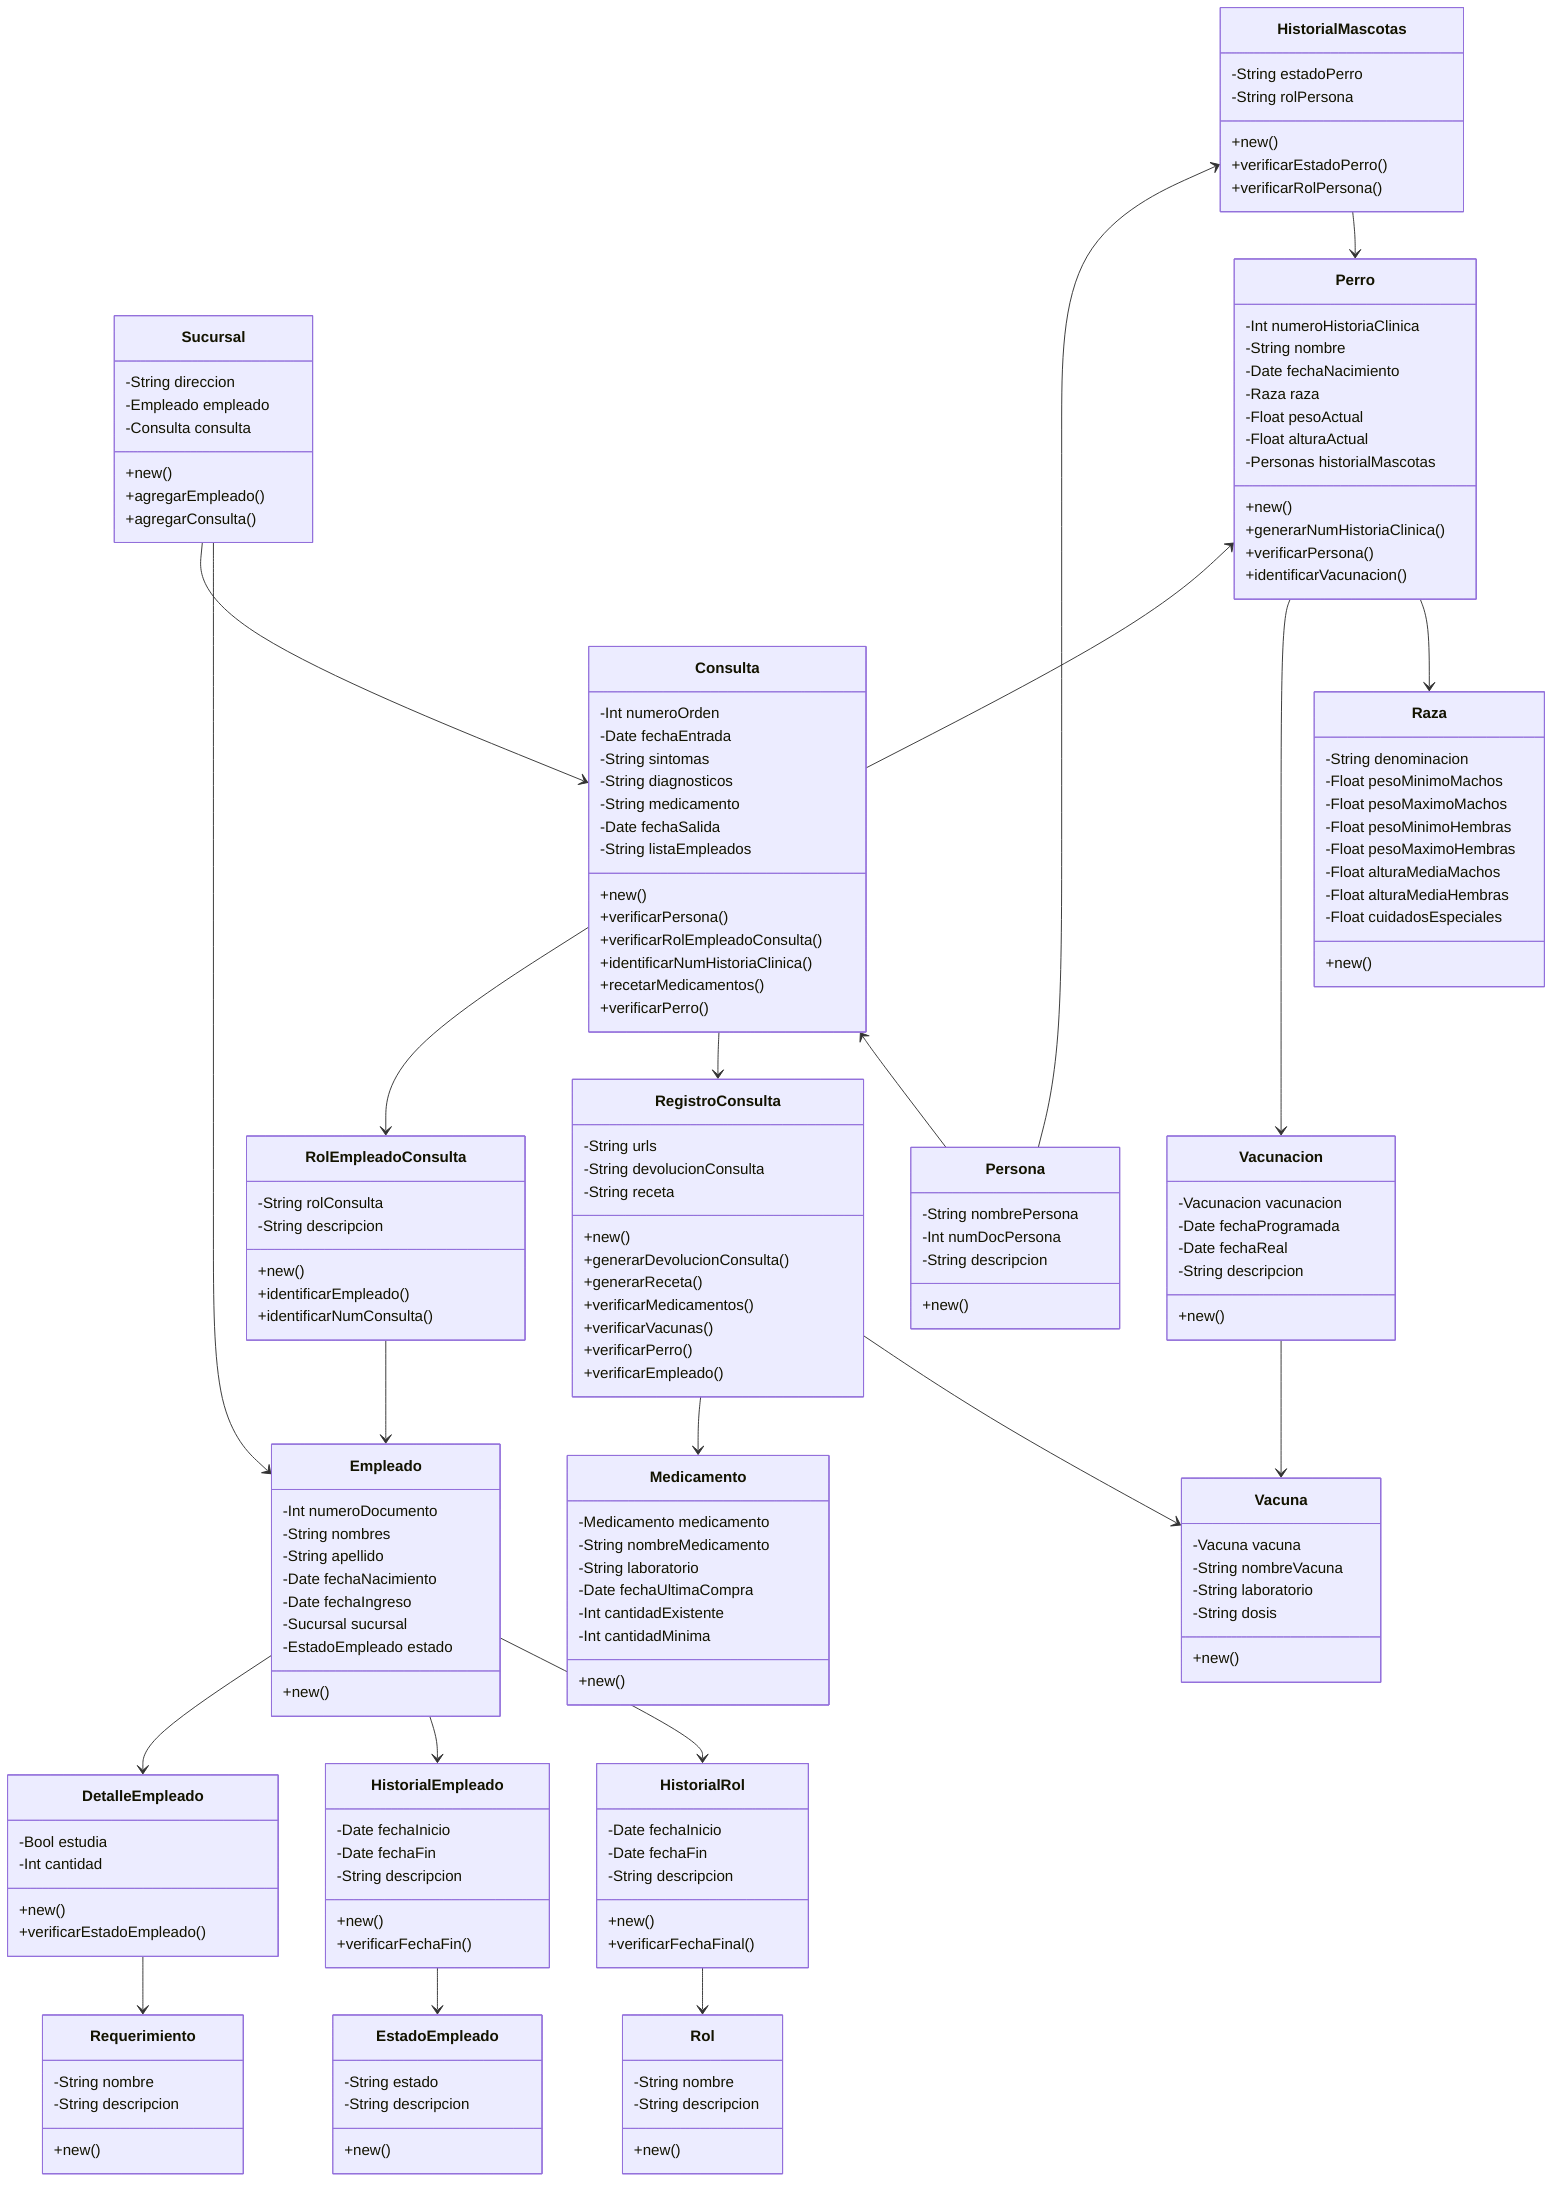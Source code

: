 classDiagram
  class Sucursal {
    -String direccion
    -Empleado empleado
    -Consulta consulta

    +new()
    +agregarEmpleado()
    +agregarConsulta()
  }
  class Empleado {
    -Int numeroDocumento
    -String nombres
    -String apellido
    -Date fechaNacimiento
    -Date fechaIngreso
    -Sucursal sucursal
    -EstadoEmpleado estado

    +new()
    
  }

  class DetalleEmpleado {
    -Bool estudia
    -Int cantidad

    +new()
    +verificarEstadoEmpleado()
  }

  class Requerimiento {
    -String nombre
    -String descripcion

    +new()
  }

  class Perro {
    -Int numeroHistoriaClinica
    -String nombre
    -Date fechaNacimiento
    -Raza raza
    -Float pesoActual
    -Float alturaActual
    -Personas historialMascotas

    +new()
    +generarNumHistoriaClinica()
    +verificarPersona()
    +identificarVacunacion()
  }
  class HistorialMascotas {
    -String estadoPerro
    -String rolPersona

    +new()
    +verificarEstadoPerro()
    +verificarRolPersona()
  }
  class Persona {
    -String nombrePersona
    -Int numDocPersona
    -String descripcion

    +new()
  }
  class Raza {
    -String denominacion
    -Float pesoMinimoMachos
    -Float pesoMaximoMachos
    -Float pesoMinimoHembras
    -Float pesoMaximoHembras
    -Float alturaMediaMachos
    -Float alturaMediaHembras
    -Float cuidadosEspeciales

    +new()
  }
  class Consulta {
    -Int numeroOrden
    -Date fechaEntrada
    -String sintomas
    -String diagnosticos
    -String medicamento
    -Date fechaSalida
    -String listaEmpleados

    +new()
    +verificarPersona()
    +verificarRolEmpleadoConsulta()
    +identificarNumHistoriaClinica()
    +recetarMedicamentos()
    +verificarPerro()
  }
  class RegistroConsulta{
    -String urls
    -String devolucionConsulta
    -String receta

    +new()
    +generarDevolucionConsulta()
    +generarReceta()
    +verificarMedicamentos()
    +verificarVacunas()
    +verificarPerro()
    +verificarEmpleado()
  }
  class RolEmpleadoConsulta {
    -String rolConsulta
    -String descripcion

    +new()
    +identificarEmpleado()
    +identificarNumConsulta()
  }
  class Vacunacion {
    -Vacunacion vacunacion
    -Date fechaProgramada
    -Date fechaReal
    -String descripcion

    +new()
  }
  class HistorialRol {
    -Date fechaInicio
    -Date fechaFin
    -String descripcion

    +new()
    +verificarFechaFinal()
  }
  class Rol {
    -String nombre
    -String descripcion

    +new()
  }
  class HistorialEmpleado {
    -Date fechaInicio
    -Date fechaFin
    -String descripcion

    +new()
    +verificarFechaFin()
  }
  class EstadoEmpleado {
    -String estado
    -String descripcion

    +new()
  }
  class Vacuna {
    -Vacuna vacuna
    -String nombreVacuna
    -String laboratorio
    -String dosis

    +new()
  }
  class Medicamento {
    -Medicamento medicamento
    -String nombreMedicamento
    -String laboratorio
    -Date fechaUltimaCompra
    -Int cantidadExistente
    -Int cantidadMinima

    +new()
  }

  Consulta --> RolEmpleadoConsulta
  RolEmpleadoConsulta --> Empleado
  HistorialMascotas <-- Persona
  Sucursal --> Consulta
  Empleado <-- Sucursal
  Empleado --> DetalleEmpleado
  DetalleEmpleado --> Requerimiento
  Empleado --> HistorialEmpleado
  HistorialEmpleado --> EstadoEmpleado
  Empleado --> HistorialRol
  HistorialRol --> Rol
  Perro <-- Consulta
  Perro --> Vacunacion
  Vacunacion --> Vacuna
  Consulta --> RegistroConsulta
  RegistroConsulta --> Medicamento
  RegistroConsulta --> Vacuna
  Consulta <-- Persona
  HistorialMascotas --> Perro
  Perro --> Raza